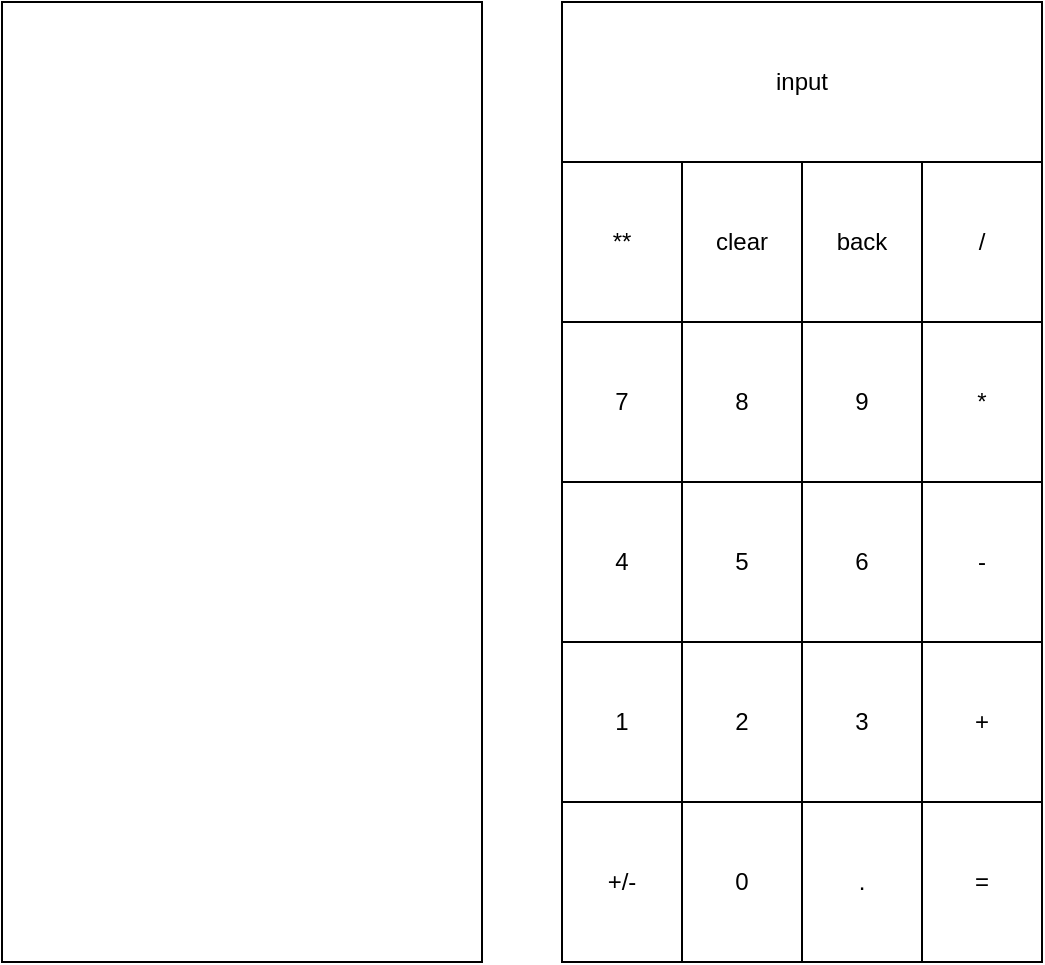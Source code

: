 <mxfile version="15.5.7" type="device"><diagram id="lUkSKC7nsUFgXX2W772p" name="Page-1"><mxGraphModel dx="1488" dy="802" grid="1" gridSize="10" guides="1" tooltips="1" connect="1" arrows="1" fold="1" page="1" pageScale="1" pageWidth="850" pageHeight="1100" math="0" shadow="0"><root><mxCell id="0"/><mxCell id="1" parent="0"/><mxCell id="ccVTgc26ib6Fv5eeBCKR-6" value="1" style="rounded=0;whiteSpace=wrap;html=1;" vertex="1" parent="1"><mxGeometry x="400" y="440" width="60" height="80" as="geometry"/></mxCell><mxCell id="ccVTgc26ib6Fv5eeBCKR-7" value="2" style="rounded=0;whiteSpace=wrap;html=1;" vertex="1" parent="1"><mxGeometry x="460" y="440" width="60" height="80" as="geometry"/></mxCell><mxCell id="ccVTgc26ib6Fv5eeBCKR-8" value="3" style="rounded=0;whiteSpace=wrap;html=1;" vertex="1" parent="1"><mxGeometry x="520" y="440" width="60" height="80" as="geometry"/></mxCell><mxCell id="ccVTgc26ib6Fv5eeBCKR-9" value="4" style="rounded=0;whiteSpace=wrap;html=1;" vertex="1" parent="1"><mxGeometry x="400" y="360" width="60" height="80" as="geometry"/></mxCell><mxCell id="ccVTgc26ib6Fv5eeBCKR-10" value="5" style="rounded=0;whiteSpace=wrap;html=1;" vertex="1" parent="1"><mxGeometry x="460" y="360" width="60" height="80" as="geometry"/></mxCell><mxCell id="ccVTgc26ib6Fv5eeBCKR-11" value="6" style="rounded=0;whiteSpace=wrap;html=1;" vertex="1" parent="1"><mxGeometry x="520" y="360" width="60" height="80" as="geometry"/></mxCell><mxCell id="ccVTgc26ib6Fv5eeBCKR-12" value="7" style="rounded=0;whiteSpace=wrap;html=1;" vertex="1" parent="1"><mxGeometry x="400" y="280" width="60" height="80" as="geometry"/></mxCell><mxCell id="ccVTgc26ib6Fv5eeBCKR-13" value="8" style="rounded=0;whiteSpace=wrap;html=1;" vertex="1" parent="1"><mxGeometry x="460" y="280" width="60" height="80" as="geometry"/></mxCell><mxCell id="ccVTgc26ib6Fv5eeBCKR-14" value="9" style="rounded=0;whiteSpace=wrap;html=1;" vertex="1" parent="1"><mxGeometry x="520" y="280" width="60" height="80" as="geometry"/></mxCell><mxCell id="ccVTgc26ib6Fv5eeBCKR-15" value="0" style="rounded=0;whiteSpace=wrap;html=1;" vertex="1" parent="1"><mxGeometry x="460" y="520" width="60" height="80" as="geometry"/></mxCell><mxCell id="ccVTgc26ib6Fv5eeBCKR-16" value="." style="rounded=0;whiteSpace=wrap;html=1;" vertex="1" parent="1"><mxGeometry x="520" y="520" width="60" height="80" as="geometry"/></mxCell><mxCell id="ccVTgc26ib6Fv5eeBCKR-17" value="+/-" style="rounded=0;whiteSpace=wrap;html=1;" vertex="1" parent="1"><mxGeometry x="400" y="520" width="60" height="80" as="geometry"/></mxCell><mxCell id="ccVTgc26ib6Fv5eeBCKR-18" value="*" style="rounded=0;whiteSpace=wrap;html=1;" vertex="1" parent="1"><mxGeometry x="580" y="280" width="60" height="80" as="geometry"/></mxCell><mxCell id="ccVTgc26ib6Fv5eeBCKR-19" value="-" style="rounded=0;whiteSpace=wrap;html=1;" vertex="1" parent="1"><mxGeometry x="580" y="360" width="60" height="80" as="geometry"/></mxCell><mxCell id="ccVTgc26ib6Fv5eeBCKR-20" value="+" style="rounded=0;whiteSpace=wrap;html=1;" vertex="1" parent="1"><mxGeometry x="580" y="440" width="60" height="80" as="geometry"/></mxCell><mxCell id="ccVTgc26ib6Fv5eeBCKR-21" value="=" style="rounded=0;whiteSpace=wrap;html=1;" vertex="1" parent="1"><mxGeometry x="580" y="520" width="60" height="80" as="geometry"/></mxCell><mxCell id="ccVTgc26ib6Fv5eeBCKR-22" value="/" style="rounded=0;whiteSpace=wrap;html=1;" vertex="1" parent="1"><mxGeometry x="580" y="200" width="60" height="80" as="geometry"/></mxCell><mxCell id="ccVTgc26ib6Fv5eeBCKR-23" value="input" style="rounded=0;whiteSpace=wrap;html=1;" vertex="1" parent="1"><mxGeometry x="400" y="120" width="240" height="80" as="geometry"/></mxCell><mxCell id="ccVTgc26ib6Fv5eeBCKR-24" value="back" style="rounded=0;whiteSpace=wrap;html=1;" vertex="1" parent="1"><mxGeometry x="520" y="200" width="60" height="80" as="geometry"/></mxCell><mxCell id="ccVTgc26ib6Fv5eeBCKR-25" value="clear" style="rounded=0;whiteSpace=wrap;html=1;" vertex="1" parent="1"><mxGeometry x="460" y="200" width="60" height="80" as="geometry"/></mxCell><mxCell id="ccVTgc26ib6Fv5eeBCKR-26" value="**" style="rounded=0;whiteSpace=wrap;html=1;" vertex="1" parent="1"><mxGeometry x="400" y="200" width="60" height="80" as="geometry"/></mxCell><mxCell id="ccVTgc26ib6Fv5eeBCKR-27" value="" style="rounded=0;whiteSpace=wrap;html=1;" vertex="1" parent="1"><mxGeometry x="120" y="120" width="240" height="480" as="geometry"/></mxCell></root></mxGraphModel></diagram></mxfile>
